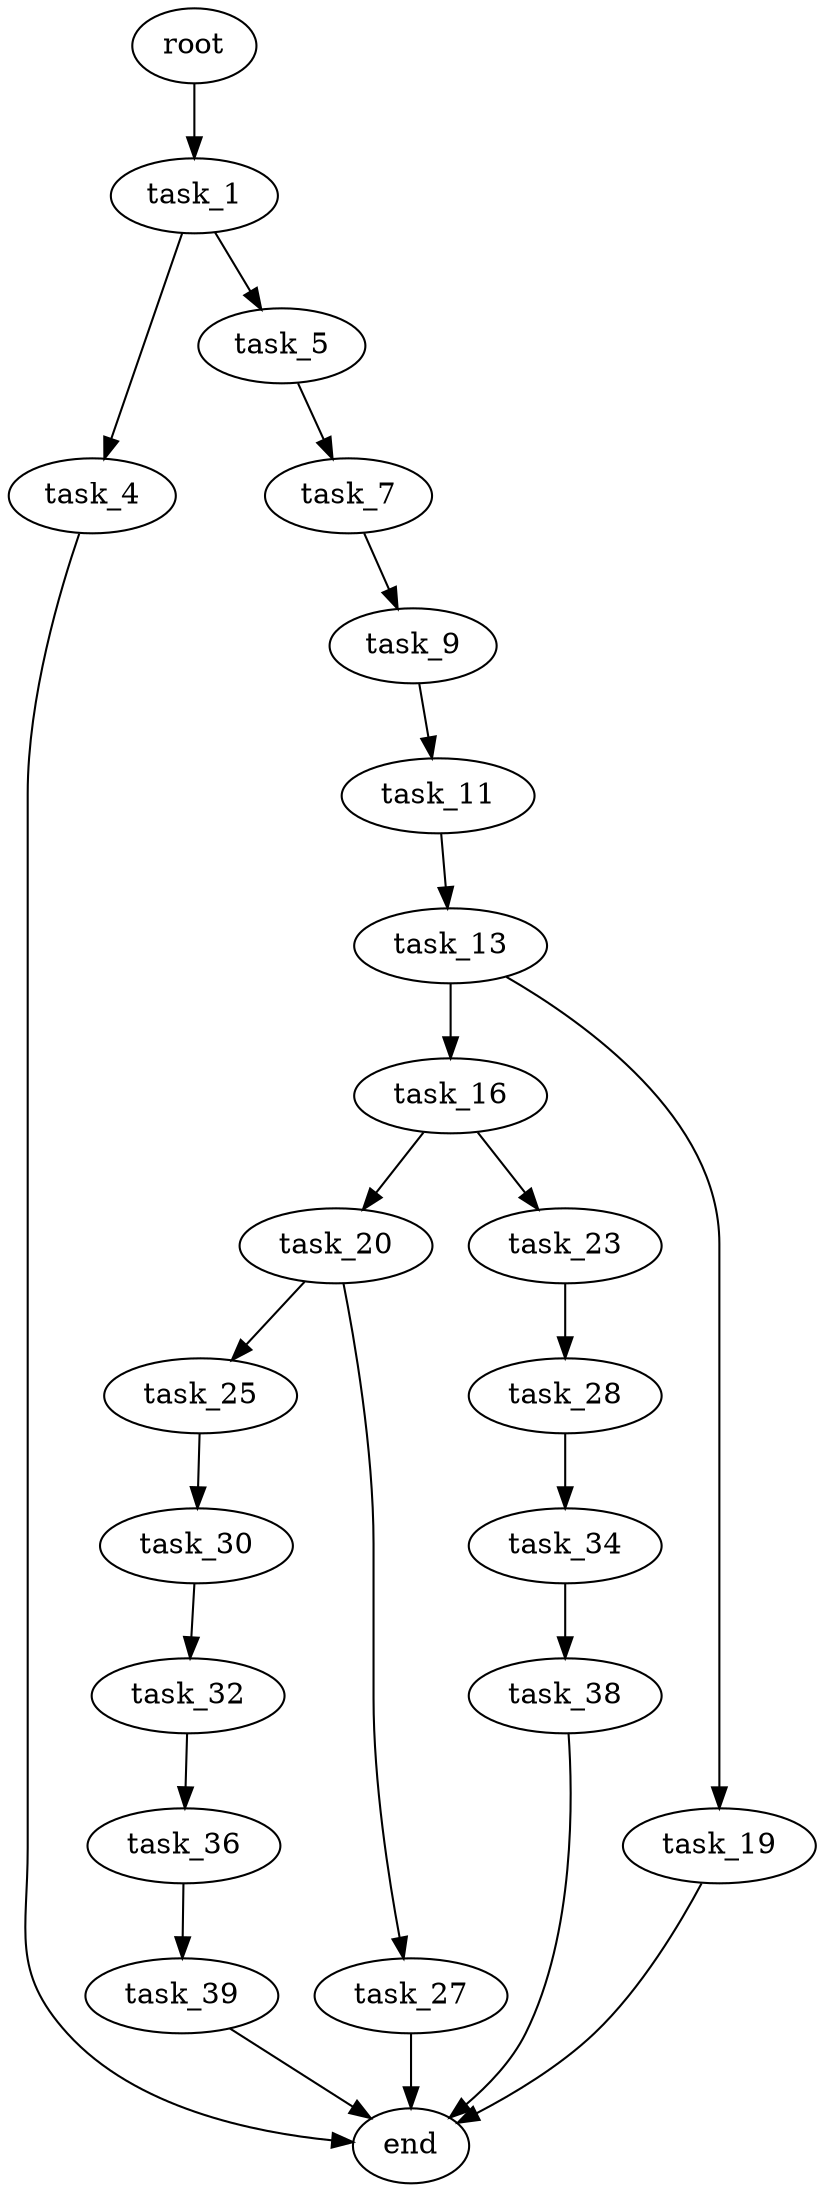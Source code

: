 digraph G {
  root [size="0.000000"];
  task_1 [size="421826899334.000000"];
  task_4 [size="807076455016.000000"];
  task_5 [size="3583579830.000000"];
  end [size="0.000000"];
  task_7 [size="39320082211.000000"];
  task_9 [size="47115943977.000000"];
  task_11 [size="231928233984.000000"];
  task_13 [size="3765159042.000000"];
  task_16 [size="28991029248.000000"];
  task_19 [size="88781471336.000000"];
  task_20 [size="1073741824000.000000"];
  task_23 [size="782757789696.000000"];
  task_25 [size="843923815720.000000"];
  task_27 [size="782757789696.000000"];
  task_28 [size="25089892056.000000"];
  task_30 [size="549755813888.000000"];
  task_34 [size="15907295835.000000"];
  task_32 [size="134217728000.000000"];
  task_36 [size="875248292486.000000"];
  task_38 [size="35171633953.000000"];
  task_39 [size="46289461551.000000"];

  root -> task_1 [size="1.000000"];
  task_1 -> task_4 [size="301989888.000000"];
  task_1 -> task_5 [size="301989888.000000"];
  task_4 -> end [size="1.000000"];
  task_5 -> task_7 [size="134217728.000000"];
  task_7 -> task_9 [size="33554432.000000"];
  task_9 -> task_11 [size="33554432.000000"];
  task_11 -> task_13 [size="301989888.000000"];
  task_13 -> task_16 [size="134217728.000000"];
  task_13 -> task_19 [size="134217728.000000"];
  task_16 -> task_20 [size="75497472.000000"];
  task_16 -> task_23 [size="75497472.000000"];
  task_19 -> end [size="1.000000"];
  task_20 -> task_25 [size="838860800.000000"];
  task_20 -> task_27 [size="838860800.000000"];
  task_23 -> task_28 [size="679477248.000000"];
  task_25 -> task_30 [size="679477248.000000"];
  task_27 -> end [size="1.000000"];
  task_28 -> task_34 [size="679477248.000000"];
  task_30 -> task_32 [size="536870912.000000"];
  task_34 -> task_38 [size="301989888.000000"];
  task_32 -> task_36 [size="209715200.000000"];
  task_36 -> task_39 [size="679477248.000000"];
  task_38 -> end [size="1.000000"];
  task_39 -> end [size="1.000000"];
}
